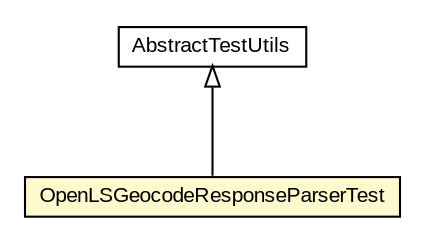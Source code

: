 #!/usr/local/bin/dot
#
# Class diagram 
# Generated by UMLGraph version R5_6-24-gf6e263 (http://www.umlgraph.org/)
#

digraph G {
	edge [fontname="arial",fontsize=10,labelfontname="arial",labelfontsize=10];
	node [fontname="arial",fontsize=10,shape=plaintext];
	nodesep=0.25;
	ranksep=0.5;
	// nl.mineleni.openls.AbstractTestUtils
	c1183 [label=<<table title="nl.mineleni.openls.AbstractTestUtils" border="0" cellborder="1" cellspacing="0" cellpadding="2" port="p" href="../AbstractTestUtils.html">
		<tr><td><table border="0" cellspacing="0" cellpadding="1">
<tr><td align="center" balign="center"> AbstractTestUtils </td></tr>
		</table></td></tr>
		</table>>, URL="../AbstractTestUtils.html", fontname="arial", fontcolor="black", fontsize=10.0];
	// nl.mineleni.openls.parser.OpenLSGeocodeResponseParserTest
	c1188 [label=<<table title="nl.mineleni.openls.parser.OpenLSGeocodeResponseParserTest" border="0" cellborder="1" cellspacing="0" cellpadding="2" port="p" bgcolor="lemonChiffon" href="./OpenLSGeocodeResponseParserTest.html">
		<tr><td><table border="0" cellspacing="0" cellpadding="1">
<tr><td align="center" balign="center"> OpenLSGeocodeResponseParserTest </td></tr>
		</table></td></tr>
		</table>>, URL="./OpenLSGeocodeResponseParserTest.html", fontname="arial", fontcolor="black", fontsize=10.0];
	//nl.mineleni.openls.parser.OpenLSGeocodeResponseParserTest extends nl.mineleni.openls.AbstractTestUtils
	c1183:p -> c1188:p [dir=back,arrowtail=empty];
}

